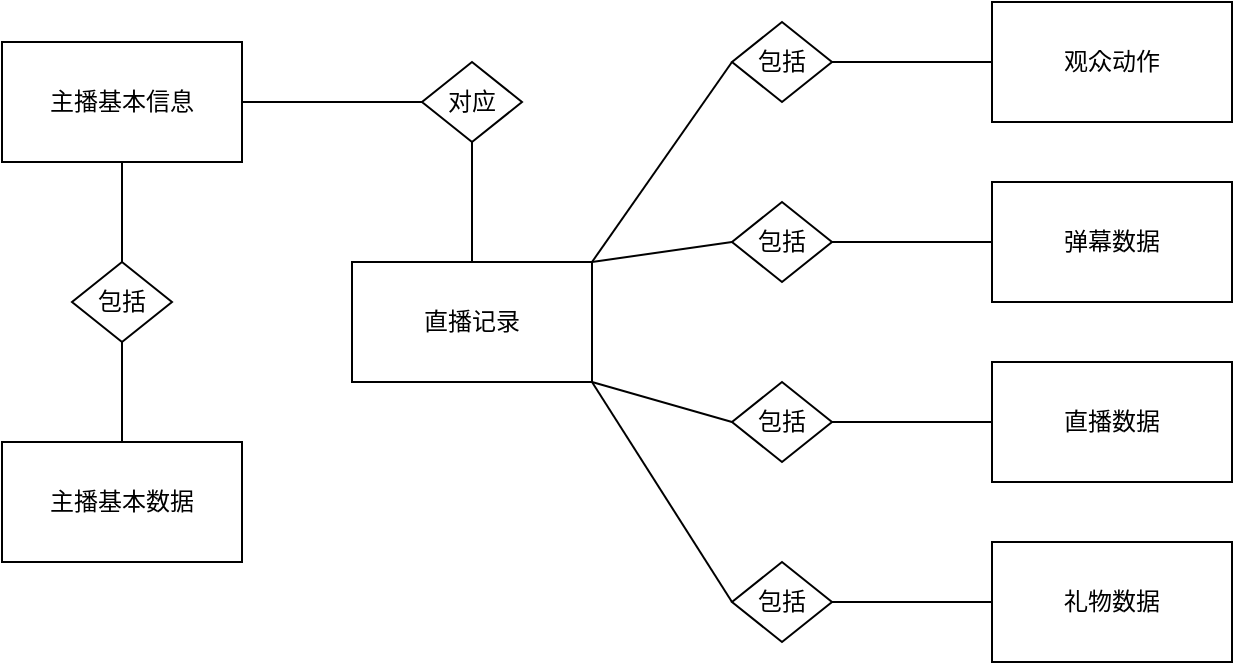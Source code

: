 <mxfile version="21.1.1" type="github">
  <diagram name="第 1 页" id="fcZWKfpshmTIGXZ0ez4F">
    <mxGraphModel dx="1107" dy="606" grid="1" gridSize="10" guides="1" tooltips="1" connect="1" arrows="1" fold="1" page="1" pageScale="1" pageWidth="827" pageHeight="1169" math="0" shadow="0">
      <root>
        <mxCell id="0" />
        <mxCell id="1" parent="0" />
        <mxCell id="jsRPyK08WEfNSU1hI-rS-1" value="直播记录" style="rounded=0;whiteSpace=wrap;html=1;" vertex="1" parent="1">
          <mxGeometry x="310" y="220" width="120" height="60" as="geometry" />
        </mxCell>
        <mxCell id="jsRPyK08WEfNSU1hI-rS-3" value="直播数据" style="rounded=0;whiteSpace=wrap;html=1;" vertex="1" parent="1">
          <mxGeometry x="630" y="270" width="120" height="60" as="geometry" />
        </mxCell>
        <mxCell id="jsRPyK08WEfNSU1hI-rS-4" value="弹幕数据" style="rounded=0;whiteSpace=wrap;html=1;" vertex="1" parent="1">
          <mxGeometry x="630" y="180" width="120" height="60" as="geometry" />
        </mxCell>
        <mxCell id="jsRPyK08WEfNSU1hI-rS-5" value="观众动作" style="rounded=0;whiteSpace=wrap;html=1;" vertex="1" parent="1">
          <mxGeometry x="630" y="90" width="120" height="60" as="geometry" />
        </mxCell>
        <mxCell id="jsRPyK08WEfNSU1hI-rS-6" value="礼物数据" style="rounded=0;whiteSpace=wrap;html=1;" vertex="1" parent="1">
          <mxGeometry x="630" y="360" width="120" height="60" as="geometry" />
        </mxCell>
        <mxCell id="jsRPyK08WEfNSU1hI-rS-8" value="包括" style="rhombus;whiteSpace=wrap;html=1;" vertex="1" parent="1">
          <mxGeometry x="500" y="100" width="50" height="40" as="geometry" />
        </mxCell>
        <mxCell id="jsRPyK08WEfNSU1hI-rS-36" value="" style="edgeStyle=orthogonalEdgeStyle;rounded=0;orthogonalLoop=1;jettySize=auto;html=1;endArrow=none;endFill=0;" edge="1" parent="1" source="jsRPyK08WEfNSU1hI-rS-11" target="jsRPyK08WEfNSU1hI-rS-35">
          <mxGeometry relative="1" as="geometry" />
        </mxCell>
        <mxCell id="jsRPyK08WEfNSU1hI-rS-38" value="" style="edgeStyle=orthogonalEdgeStyle;rounded=0;orthogonalLoop=1;jettySize=auto;html=1;endArrow=none;endFill=0;" edge="1" parent="1" source="jsRPyK08WEfNSU1hI-rS-11" target="jsRPyK08WEfNSU1hI-rS-34">
          <mxGeometry relative="1" as="geometry" />
        </mxCell>
        <mxCell id="jsRPyK08WEfNSU1hI-rS-11" value="主播基本信息" style="rounded=0;whiteSpace=wrap;html=1;" vertex="1" parent="1">
          <mxGeometry x="135" y="110" width="120" height="60" as="geometry" />
        </mxCell>
        <mxCell id="jsRPyK08WEfNSU1hI-rS-12" value="主播基本数据" style="rounded=0;whiteSpace=wrap;html=1;" vertex="1" parent="1">
          <mxGeometry x="135" y="310" width="120" height="60" as="geometry" />
        </mxCell>
        <mxCell id="jsRPyK08WEfNSU1hI-rS-22" value="包括" style="rhombus;whiteSpace=wrap;html=1;" vertex="1" parent="1">
          <mxGeometry x="500" y="190" width="50" height="40" as="geometry" />
        </mxCell>
        <mxCell id="jsRPyK08WEfNSU1hI-rS-24" value="包括" style="rhombus;whiteSpace=wrap;html=1;" vertex="1" parent="1">
          <mxGeometry x="500" y="280" width="50" height="40" as="geometry" />
        </mxCell>
        <mxCell id="jsRPyK08WEfNSU1hI-rS-25" value="包括" style="rhombus;whiteSpace=wrap;html=1;" vertex="1" parent="1">
          <mxGeometry x="500" y="370" width="50" height="40" as="geometry" />
        </mxCell>
        <mxCell id="jsRPyK08WEfNSU1hI-rS-26" value="" style="endArrow=none;html=1;rounded=0;entryX=0;entryY=0.5;entryDx=0;entryDy=0;exitX=1;exitY=1;exitDx=0;exitDy=0;" edge="1" parent="1" source="jsRPyK08WEfNSU1hI-rS-1" target="jsRPyK08WEfNSU1hI-rS-25">
          <mxGeometry width="50" height="50" relative="1" as="geometry">
            <mxPoint x="380" y="240" as="sourcePoint" />
            <mxPoint x="430" y="190" as="targetPoint" />
          </mxGeometry>
        </mxCell>
        <mxCell id="jsRPyK08WEfNSU1hI-rS-27" value="" style="endArrow=none;html=1;rounded=0;entryX=0;entryY=0.5;entryDx=0;entryDy=0;exitX=1;exitY=1;exitDx=0;exitDy=0;" edge="1" parent="1" source="jsRPyK08WEfNSU1hI-rS-1" target="jsRPyK08WEfNSU1hI-rS-24">
          <mxGeometry width="50" height="50" relative="1" as="geometry">
            <mxPoint x="440" y="290" as="sourcePoint" />
            <mxPoint x="510" y="400" as="targetPoint" />
          </mxGeometry>
        </mxCell>
        <mxCell id="jsRPyK08WEfNSU1hI-rS-28" value="" style="endArrow=none;html=1;rounded=0;entryX=0;entryY=0.5;entryDx=0;entryDy=0;exitX=1;exitY=0;exitDx=0;exitDy=0;" edge="1" parent="1" source="jsRPyK08WEfNSU1hI-rS-1" target="jsRPyK08WEfNSU1hI-rS-22">
          <mxGeometry width="50" height="50" relative="1" as="geometry">
            <mxPoint x="450" y="300" as="sourcePoint" />
            <mxPoint x="520" y="410" as="targetPoint" />
          </mxGeometry>
        </mxCell>
        <mxCell id="jsRPyK08WEfNSU1hI-rS-29" value="" style="endArrow=none;html=1;rounded=0;entryX=0;entryY=0.5;entryDx=0;entryDy=0;exitX=1;exitY=0;exitDx=0;exitDy=0;" edge="1" parent="1" source="jsRPyK08WEfNSU1hI-rS-1" target="jsRPyK08WEfNSU1hI-rS-8">
          <mxGeometry width="50" height="50" relative="1" as="geometry">
            <mxPoint x="460" y="310" as="sourcePoint" />
            <mxPoint x="530" y="420" as="targetPoint" />
          </mxGeometry>
        </mxCell>
        <mxCell id="jsRPyK08WEfNSU1hI-rS-30" value="" style="endArrow=none;html=1;rounded=0;entryX=0;entryY=0.5;entryDx=0;entryDy=0;exitX=1;exitY=0.5;exitDx=0;exitDy=0;" edge="1" parent="1" source="jsRPyK08WEfNSU1hI-rS-25" target="jsRPyK08WEfNSU1hI-rS-6">
          <mxGeometry width="50" height="50" relative="1" as="geometry">
            <mxPoint x="470" y="320" as="sourcePoint" />
            <mxPoint x="540" y="430" as="targetPoint" />
          </mxGeometry>
        </mxCell>
        <mxCell id="jsRPyK08WEfNSU1hI-rS-31" value="" style="endArrow=none;html=1;rounded=0;entryX=0;entryY=0.5;entryDx=0;entryDy=0;exitX=1;exitY=0.5;exitDx=0;exitDy=0;" edge="1" parent="1" source="jsRPyK08WEfNSU1hI-rS-24" target="jsRPyK08WEfNSU1hI-rS-3">
          <mxGeometry width="50" height="50" relative="1" as="geometry">
            <mxPoint x="480" y="330" as="sourcePoint" />
            <mxPoint x="550" y="440" as="targetPoint" />
          </mxGeometry>
        </mxCell>
        <mxCell id="jsRPyK08WEfNSU1hI-rS-32" value="" style="endArrow=none;html=1;rounded=0;entryX=0;entryY=0.5;entryDx=0;entryDy=0;exitX=1;exitY=0.5;exitDx=0;exitDy=0;" edge="1" parent="1" source="jsRPyK08WEfNSU1hI-rS-22" target="jsRPyK08WEfNSU1hI-rS-4">
          <mxGeometry width="50" height="50" relative="1" as="geometry">
            <mxPoint x="490" y="340" as="sourcePoint" />
            <mxPoint x="560" y="450" as="targetPoint" />
          </mxGeometry>
        </mxCell>
        <mxCell id="jsRPyK08WEfNSU1hI-rS-33" value="" style="endArrow=none;html=1;rounded=0;entryX=0;entryY=0.5;entryDx=0;entryDy=0;exitX=1;exitY=0.5;exitDx=0;exitDy=0;" edge="1" parent="1" source="jsRPyK08WEfNSU1hI-rS-8" target="jsRPyK08WEfNSU1hI-rS-5">
          <mxGeometry width="50" height="50" relative="1" as="geometry">
            <mxPoint x="500" y="350" as="sourcePoint" />
            <mxPoint x="570" y="460" as="targetPoint" />
          </mxGeometry>
        </mxCell>
        <mxCell id="jsRPyK08WEfNSU1hI-rS-39" value="" style="edgeStyle=orthogonalEdgeStyle;rounded=0;orthogonalLoop=1;jettySize=auto;html=1;endArrow=none;endFill=0;" edge="1" parent="1" source="jsRPyK08WEfNSU1hI-rS-34" target="jsRPyK08WEfNSU1hI-rS-1">
          <mxGeometry relative="1" as="geometry" />
        </mxCell>
        <mxCell id="jsRPyK08WEfNSU1hI-rS-34" value="对应" style="rhombus;whiteSpace=wrap;html=1;" vertex="1" parent="1">
          <mxGeometry x="345" y="120" width="50" height="40" as="geometry" />
        </mxCell>
        <mxCell id="jsRPyK08WEfNSU1hI-rS-37" value="" style="edgeStyle=orthogonalEdgeStyle;rounded=0;orthogonalLoop=1;jettySize=auto;html=1;endArrow=none;endFill=0;" edge="1" parent="1" source="jsRPyK08WEfNSU1hI-rS-35" target="jsRPyK08WEfNSU1hI-rS-12">
          <mxGeometry relative="1" as="geometry" />
        </mxCell>
        <mxCell id="jsRPyK08WEfNSU1hI-rS-35" value="包括" style="rhombus;whiteSpace=wrap;html=1;" vertex="1" parent="1">
          <mxGeometry x="170" y="220" width="50" height="40" as="geometry" />
        </mxCell>
      </root>
    </mxGraphModel>
  </diagram>
</mxfile>
